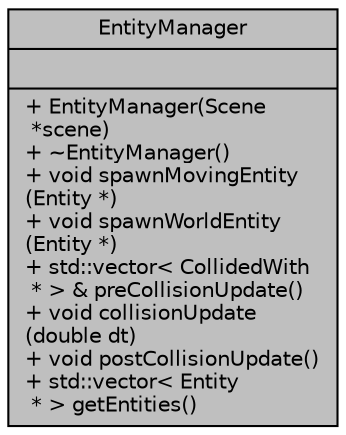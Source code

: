 digraph "EntityManager"
{
 // LATEX_PDF_SIZE
  edge [fontname="Helvetica",fontsize="10",labelfontname="Helvetica",labelfontsize="10"];
  node [fontname="Helvetica",fontsize="10",shape=record];
  Node1 [label="{EntityManager\n||+  EntityManager(Scene\l *scene)\l+  ~EntityManager()\l+ void spawnMovingEntity\l(Entity *)\l+ void spawnWorldEntity\l(Entity *)\l+ std::vector\< CollidedWith\l * \> & preCollisionUpdate()\l+ void collisionUpdate\l(double dt)\l+ void postCollisionUpdate()\l+ std::vector\< Entity\l * \> getEntities()\l}",height=0.2,width=0.4,color="black", fillcolor="grey75", style="filled", fontcolor="black",tooltip="Scene associated object that handles all Entity in a specific Instance of a Scene...."];
}
